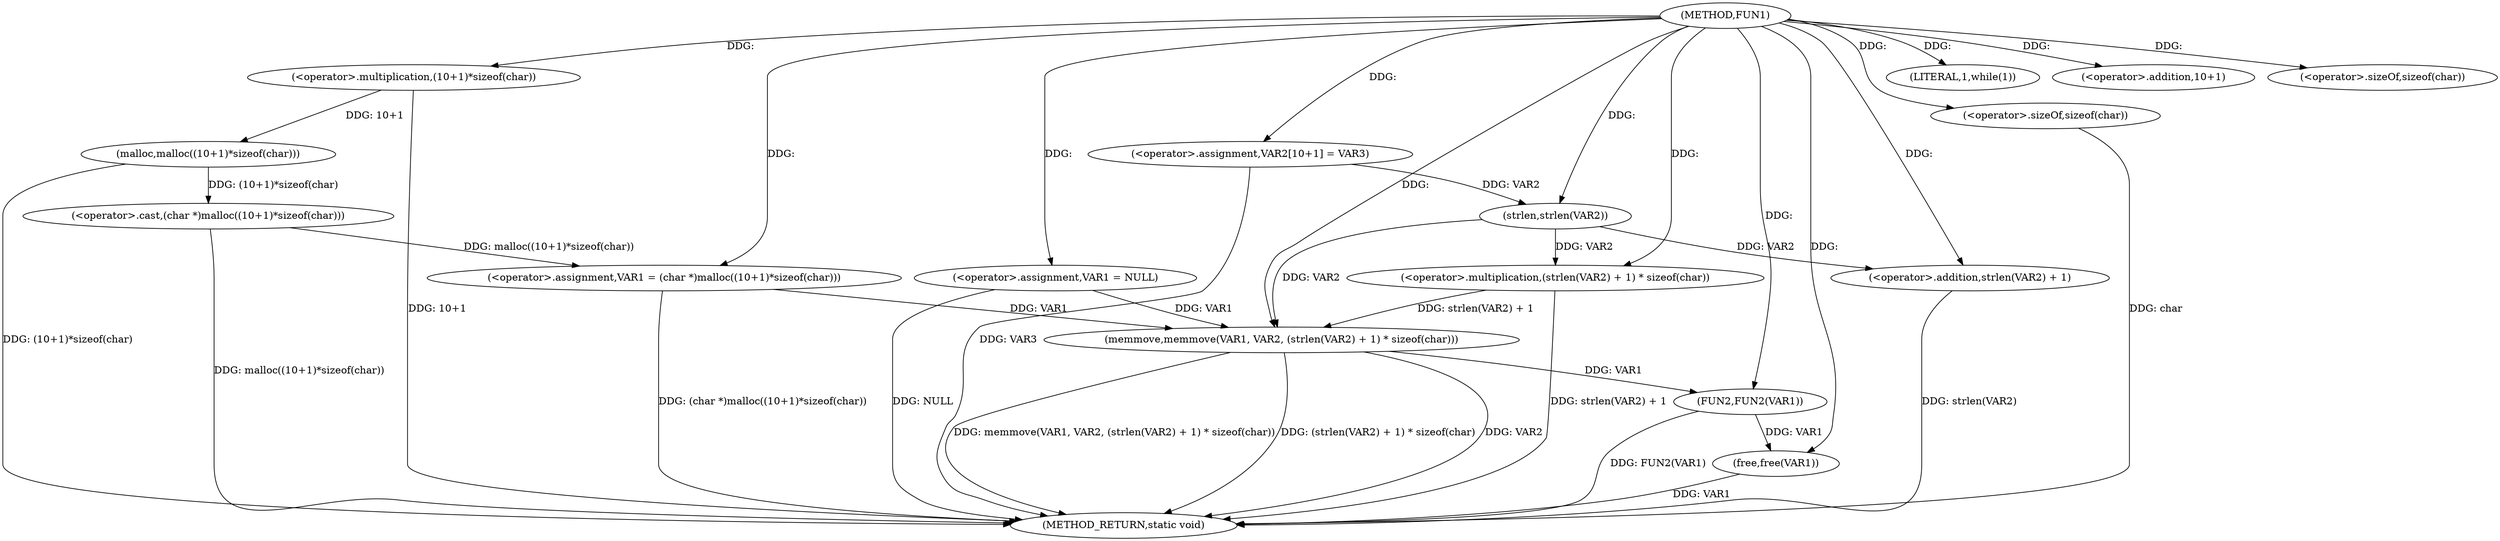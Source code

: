 digraph FUN1 {  
"1000100" [label = "(METHOD,FUN1)" ]
"1000140" [label = "(METHOD_RETURN,static void)" ]
"1000103" [label = "(<operator>.assignment,VAR1 = NULL)" ]
"1000107" [label = "(LITERAL,1,while(1))" ]
"1000109" [label = "(<operator>.assignment,VAR1 = (char *)malloc((10+1)*sizeof(char)))" ]
"1000111" [label = "(<operator>.cast,(char *)malloc((10+1)*sizeof(char)))" ]
"1000113" [label = "(malloc,malloc((10+1)*sizeof(char)))" ]
"1000114" [label = "(<operator>.multiplication,(10+1)*sizeof(char))" ]
"1000115" [label = "(<operator>.addition,10+1)" ]
"1000118" [label = "(<operator>.sizeOf,sizeof(char))" ]
"1000123" [label = "(<operator>.assignment,VAR2[10+1] = VAR3)" ]
"1000126" [label = "(memmove,memmove(VAR1, VAR2, (strlen(VAR2) + 1) * sizeof(char)))" ]
"1000129" [label = "(<operator>.multiplication,(strlen(VAR2) + 1) * sizeof(char))" ]
"1000130" [label = "(<operator>.addition,strlen(VAR2) + 1)" ]
"1000131" [label = "(strlen,strlen(VAR2))" ]
"1000134" [label = "(<operator>.sizeOf,sizeof(char))" ]
"1000136" [label = "(FUN2,FUN2(VAR1))" ]
"1000138" [label = "(free,free(VAR1))" ]
  "1000123" -> "1000140"  [ label = "DDG: VAR3"] 
  "1000103" -> "1000140"  [ label = "DDG: NULL"] 
  "1000113" -> "1000140"  [ label = "DDG: (10+1)*sizeof(char)"] 
  "1000114" -> "1000140"  [ label = "DDG: 10+1"] 
  "1000136" -> "1000140"  [ label = "DDG: FUN2(VAR1)"] 
  "1000109" -> "1000140"  [ label = "DDG: (char *)malloc((10+1)*sizeof(char))"] 
  "1000130" -> "1000140"  [ label = "DDG: strlen(VAR2)"] 
  "1000129" -> "1000140"  [ label = "DDG: strlen(VAR2) + 1"] 
  "1000126" -> "1000140"  [ label = "DDG: memmove(VAR1, VAR2, (strlen(VAR2) + 1) * sizeof(char))"] 
  "1000138" -> "1000140"  [ label = "DDG: VAR1"] 
  "1000126" -> "1000140"  [ label = "DDG: (strlen(VAR2) + 1) * sizeof(char)"] 
  "1000134" -> "1000140"  [ label = "DDG: char"] 
  "1000111" -> "1000140"  [ label = "DDG: malloc((10+1)*sizeof(char))"] 
  "1000126" -> "1000140"  [ label = "DDG: VAR2"] 
  "1000100" -> "1000103"  [ label = "DDG: "] 
  "1000100" -> "1000107"  [ label = "DDG: "] 
  "1000111" -> "1000109"  [ label = "DDG: malloc((10+1)*sizeof(char))"] 
  "1000100" -> "1000109"  [ label = "DDG: "] 
  "1000113" -> "1000111"  [ label = "DDG: (10+1)*sizeof(char)"] 
  "1000114" -> "1000113"  [ label = "DDG: 10+1"] 
  "1000100" -> "1000114"  [ label = "DDG: "] 
  "1000100" -> "1000115"  [ label = "DDG: "] 
  "1000100" -> "1000118"  [ label = "DDG: "] 
  "1000100" -> "1000123"  [ label = "DDG: "] 
  "1000103" -> "1000126"  [ label = "DDG: VAR1"] 
  "1000109" -> "1000126"  [ label = "DDG: VAR1"] 
  "1000100" -> "1000126"  [ label = "DDG: "] 
  "1000131" -> "1000126"  [ label = "DDG: VAR2"] 
  "1000129" -> "1000126"  [ label = "DDG: strlen(VAR2) + 1"] 
  "1000131" -> "1000129"  [ label = "DDG: VAR2"] 
  "1000100" -> "1000129"  [ label = "DDG: "] 
  "1000131" -> "1000130"  [ label = "DDG: VAR2"] 
  "1000123" -> "1000131"  [ label = "DDG: VAR2"] 
  "1000100" -> "1000131"  [ label = "DDG: "] 
  "1000100" -> "1000130"  [ label = "DDG: "] 
  "1000100" -> "1000134"  [ label = "DDG: "] 
  "1000126" -> "1000136"  [ label = "DDG: VAR1"] 
  "1000100" -> "1000136"  [ label = "DDG: "] 
  "1000136" -> "1000138"  [ label = "DDG: VAR1"] 
  "1000100" -> "1000138"  [ label = "DDG: "] 
}
